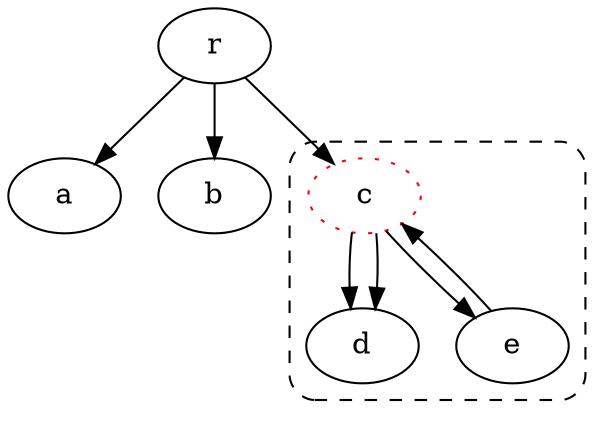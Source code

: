 /* script file tree_foldable.gv
   created at Thu Nov 21 11:02:21 2013 */

digraph tree_foldable {
	r -> a
	r -> b
	r -> c
	subgraph cluster_1 {
	style="rounded,dashed"
	c -> d
	c -> d
	c -> e
	e -> c
	c [color=red tooltip="foldable!" style="dotted"]
	}
}
